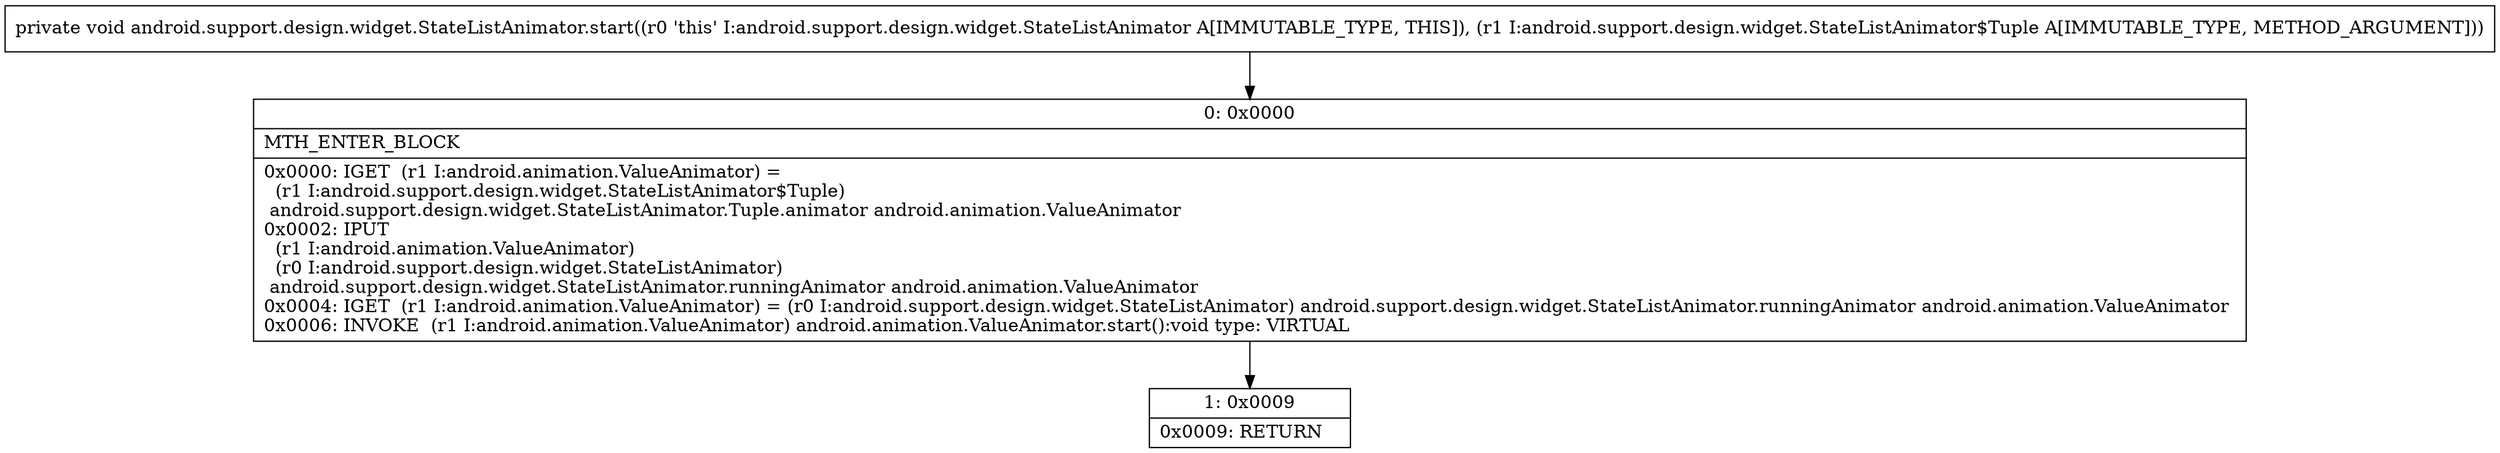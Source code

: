 digraph "CFG forandroid.support.design.widget.StateListAnimator.start(Landroid\/support\/design\/widget\/StateListAnimator$Tuple;)V" {
Node_0 [shape=record,label="{0\:\ 0x0000|MTH_ENTER_BLOCK\l|0x0000: IGET  (r1 I:android.animation.ValueAnimator) = \l  (r1 I:android.support.design.widget.StateListAnimator$Tuple)\l android.support.design.widget.StateListAnimator.Tuple.animator android.animation.ValueAnimator \l0x0002: IPUT  \l  (r1 I:android.animation.ValueAnimator)\l  (r0 I:android.support.design.widget.StateListAnimator)\l android.support.design.widget.StateListAnimator.runningAnimator android.animation.ValueAnimator \l0x0004: IGET  (r1 I:android.animation.ValueAnimator) = (r0 I:android.support.design.widget.StateListAnimator) android.support.design.widget.StateListAnimator.runningAnimator android.animation.ValueAnimator \l0x0006: INVOKE  (r1 I:android.animation.ValueAnimator) android.animation.ValueAnimator.start():void type: VIRTUAL \l}"];
Node_1 [shape=record,label="{1\:\ 0x0009|0x0009: RETURN   \l}"];
MethodNode[shape=record,label="{private void android.support.design.widget.StateListAnimator.start((r0 'this' I:android.support.design.widget.StateListAnimator A[IMMUTABLE_TYPE, THIS]), (r1 I:android.support.design.widget.StateListAnimator$Tuple A[IMMUTABLE_TYPE, METHOD_ARGUMENT])) }"];
MethodNode -> Node_0;
Node_0 -> Node_1;
}

